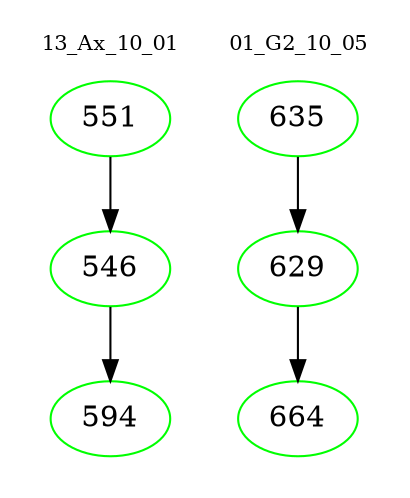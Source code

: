 digraph{
subgraph cluster_0 {
color = white
label = "13_Ax_10_01";
fontsize=10;
T0_551 [label="551", color="green"]
T0_551 -> T0_546 [color="black"]
T0_546 [label="546", color="green"]
T0_546 -> T0_594 [color="black"]
T0_594 [label="594", color="green"]
}
subgraph cluster_1 {
color = white
label = "01_G2_10_05";
fontsize=10;
T1_635 [label="635", color="green"]
T1_635 -> T1_629 [color="black"]
T1_629 [label="629", color="green"]
T1_629 -> T1_664 [color="black"]
T1_664 [label="664", color="green"]
}
}
